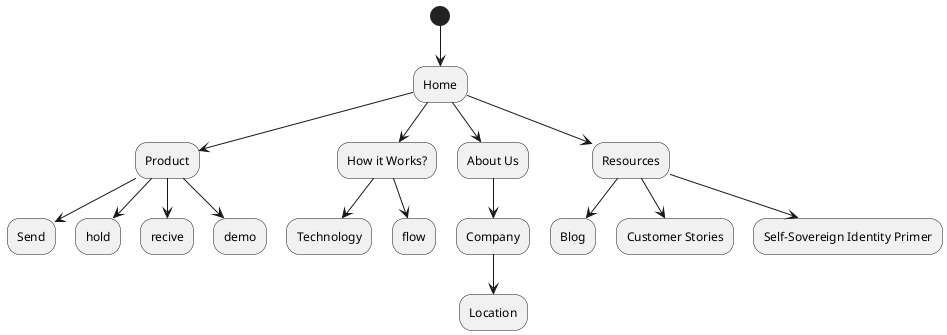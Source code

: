 @startuml
(*) --> "Home" as home
home --> "Product" as product
home --> "How it Works?" as how
home --> "About Us" as about
home --> "Resources" as resources

product --> "Send" as send
product --> "hold" as hold
product --> "recive" as recive
product --> "demo" as demo 

resources --> "Blog" as blog
resources --> "Customer Stories"
resources --> "Self-Sovereign Identity Primer"
about --> "Company" as company
company --> "Location"

how --> "Technology" as tech
how --> "flow" as flow
@enduml
